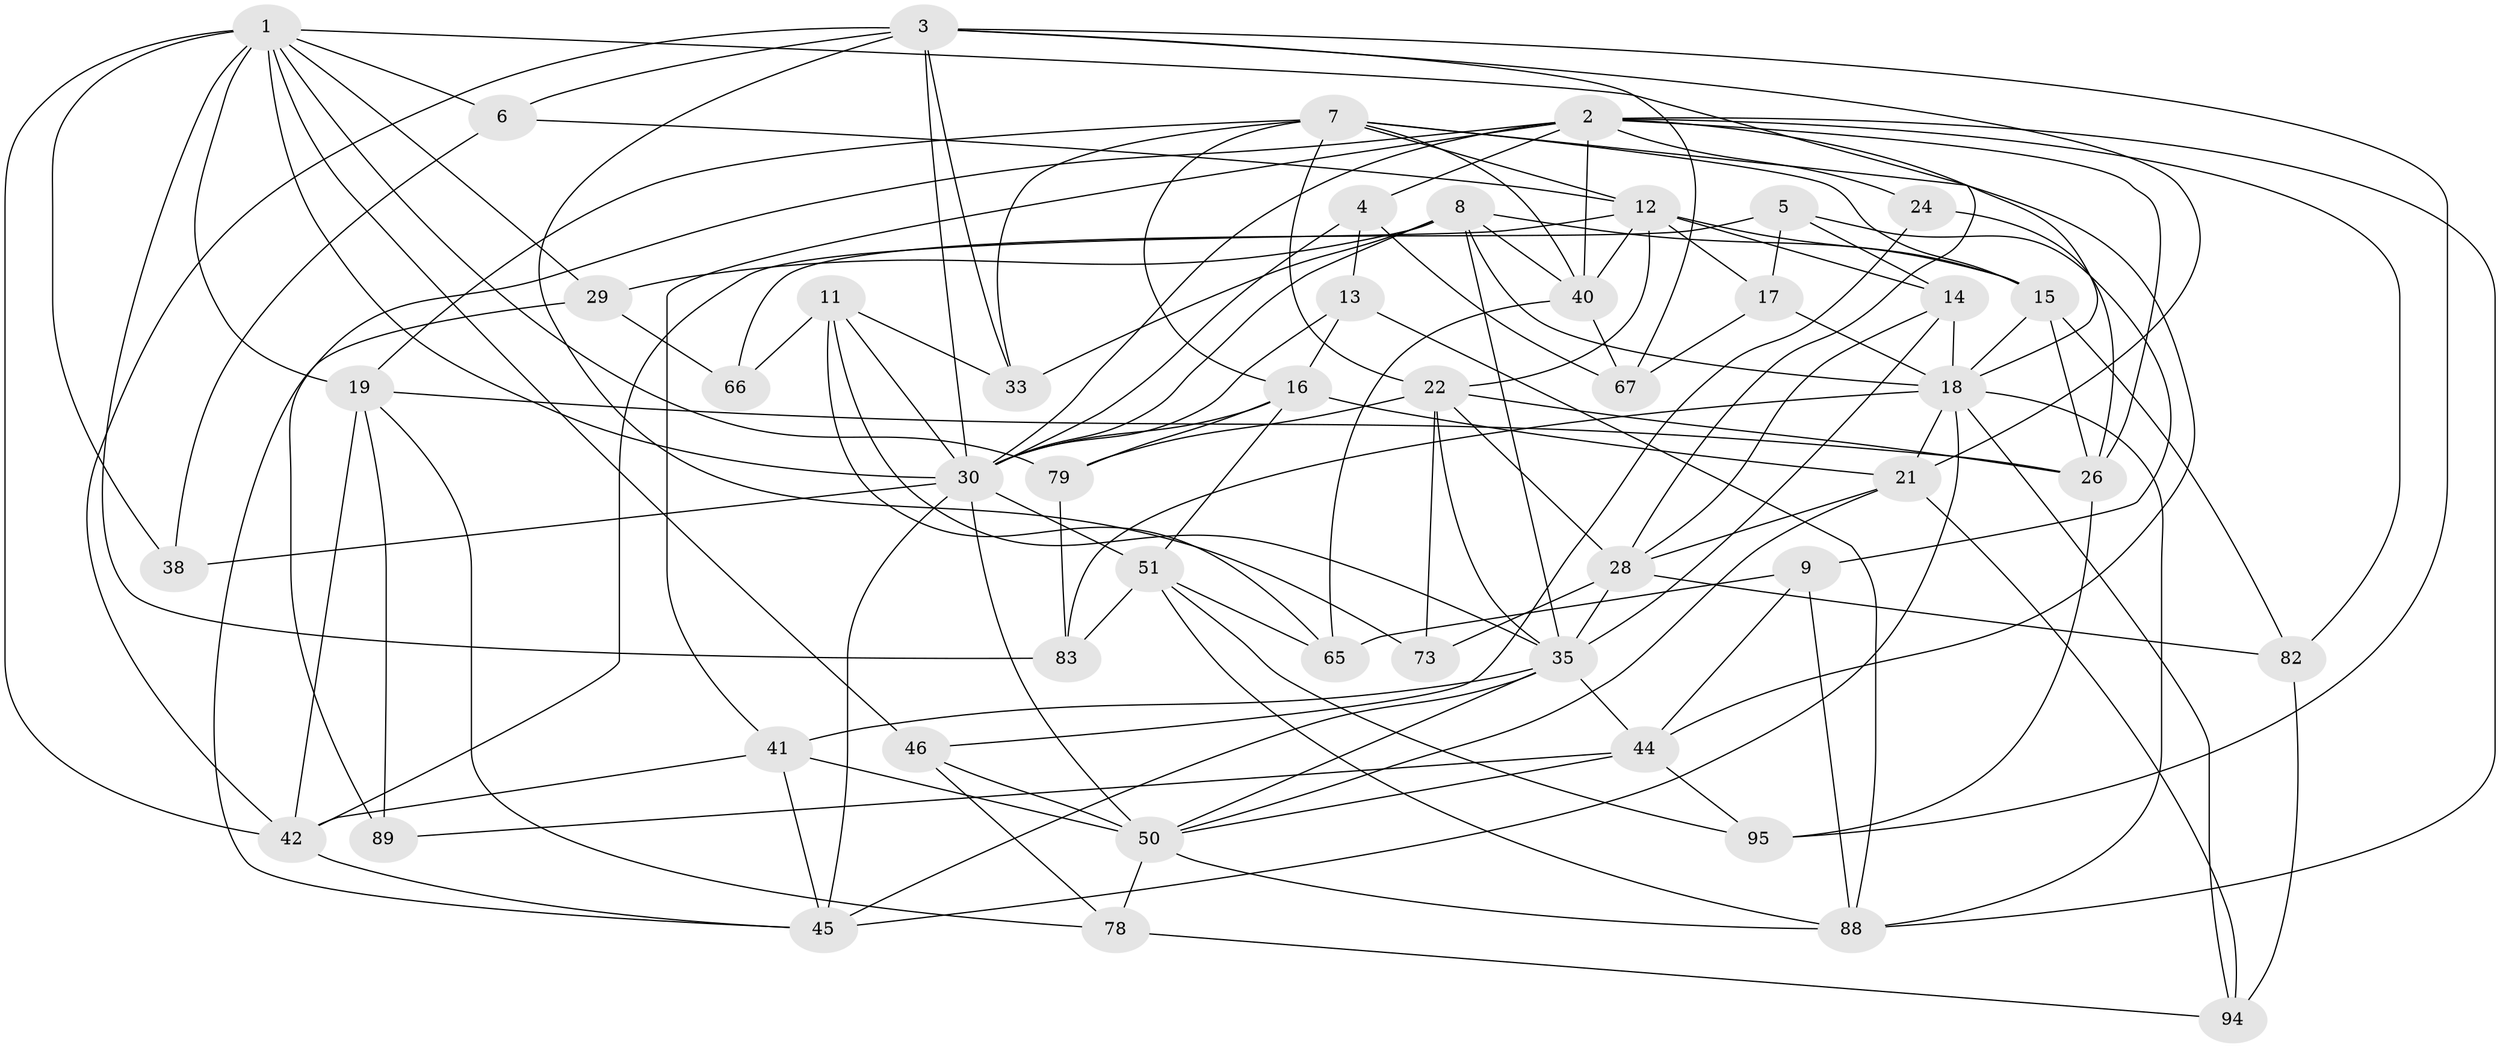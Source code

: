 // original degree distribution, {4: 1.0}
// Generated by graph-tools (version 1.1) at 2025/16/03/09/25 04:16:29]
// undirected, 48 vertices, 134 edges
graph export_dot {
graph [start="1"]
  node [color=gray90,style=filled];
  1 [super="+81+23"];
  2 [super="+34+90+75+10"];
  3 [super="+54+27"];
  4;
  5;
  6;
  7 [super="+76+31"];
  8 [super="+48+52"];
  9;
  11 [super="+61"];
  12 [super="+20"];
  13;
  14 [super="+92"];
  15 [super="+47"];
  16 [super="+53"];
  17;
  18 [super="+91+39"];
  19 [super="+37"];
  21 [super="+69"];
  22 [super="+77"];
  24;
  26 [super="+63"];
  28 [super="+55+80"];
  29;
  30 [super="+68+32"];
  33;
  35 [super="+72+43"];
  38;
  40 [super="+87"];
  41 [super="+56"];
  42 [super="+62"];
  44 [super="+59"];
  45 [super="+57"];
  46;
  50 [super="+64"];
  51 [super="+71"];
  65;
  66;
  67;
  73;
  78;
  79;
  82;
  83;
  88 [super="+96"];
  89;
  94;
  95;
  1 -- 29;
  1 -- 30;
  1 -- 83;
  1 -- 28;
  1 -- 79;
  1 -- 19;
  1 -- 6;
  1 -- 38;
  1 -- 46;
  1 -- 42;
  2 -- 24 [weight=2];
  2 -- 40;
  2 -- 26;
  2 -- 88;
  2 -- 89 [weight=2];
  2 -- 30 [weight=2];
  2 -- 18 [weight=2];
  2 -- 82;
  2 -- 4;
  2 -- 41;
  3 -- 95;
  3 -- 67;
  3 -- 42;
  3 -- 21;
  3 -- 73;
  3 -- 6;
  3 -- 33;
  3 -- 30;
  4 -- 13;
  4 -- 67;
  4 -- 30;
  5 -- 17;
  5 -- 14;
  5 -- 66;
  5 -- 9;
  6 -- 38;
  6 -- 12;
  7 -- 22;
  7 -- 15;
  7 -- 33;
  7 -- 44;
  7 -- 19;
  7 -- 16;
  7 -- 12;
  7 -- 40;
  8 -- 15;
  8 -- 18 [weight=2];
  8 -- 33;
  8 -- 35;
  8 -- 29;
  8 -- 30;
  8 -- 40;
  9 -- 88;
  9 -- 65;
  9 -- 44;
  11 -- 66 [weight=2];
  11 -- 30;
  11 -- 35;
  11 -- 65;
  11 -- 33;
  12 -- 17;
  12 -- 14;
  12 -- 22;
  12 -- 15;
  12 -- 40;
  12 -- 42;
  13 -- 88;
  13 -- 16;
  13 -- 30;
  14 -- 28 [weight=2];
  14 -- 35;
  14 -- 18;
  15 -- 82;
  15 -- 26;
  15 -- 18;
  16 -- 79;
  16 -- 21;
  16 -- 30;
  16 -- 51;
  17 -- 67;
  17 -- 18;
  18 -- 88;
  18 -- 45;
  18 -- 83;
  18 -- 21;
  18 -- 94;
  19 -- 42;
  19 -- 78;
  19 -- 89;
  19 -- 26;
  21 -- 28;
  21 -- 94;
  21 -- 50;
  22 -- 35;
  22 -- 28;
  22 -- 73 [weight=2];
  22 -- 26;
  22 -- 79;
  24 -- 26;
  24 -- 46;
  26 -- 95;
  28 -- 82;
  28 -- 35;
  28 -- 73;
  29 -- 66;
  29 -- 45;
  30 -- 45;
  30 -- 51;
  30 -- 38 [weight=2];
  30 -- 50;
  35 -- 41 [weight=2];
  35 -- 44;
  35 -- 50;
  35 -- 45;
  40 -- 67;
  40 -- 65;
  41 -- 45;
  41 -- 42;
  41 -- 50;
  42 -- 45;
  44 -- 50;
  44 -- 89;
  44 -- 95;
  46 -- 78;
  46 -- 50;
  50 -- 78;
  50 -- 88;
  51 -- 95;
  51 -- 88;
  51 -- 65;
  51 -- 83;
  78 -- 94;
  79 -- 83;
  82 -- 94;
}
